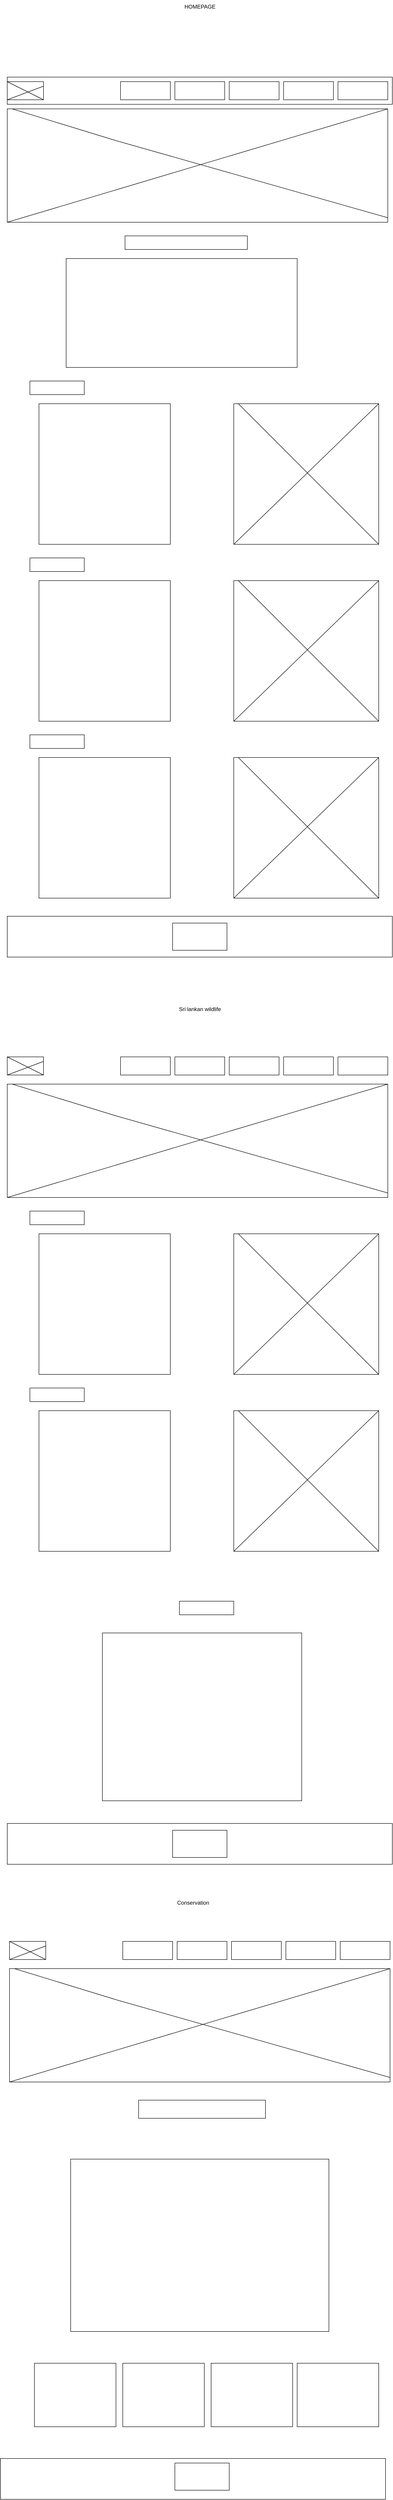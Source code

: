 <mxfile version="22.1.18" type="device">
  <diagram name="Page-1" id="NLgvGBogYSD5WpJMUbG7">
    <mxGraphModel dx="1900" dy="2757" grid="1" gridSize="10" guides="1" tooltips="1" connect="1" arrows="1" fold="1" page="1" pageScale="1" pageWidth="850" pageHeight="1100" math="0" shadow="0">
      <root>
        <mxCell id="0" />
        <mxCell id="1" parent="0" />
        <mxCell id="kM6if-_j94mLi7r4Guyi-32" value="" style="rounded=0;whiteSpace=wrap;html=1;" vertex="1" parent="1">
          <mxGeometry y="-2020" width="850" height="60" as="geometry" />
        </mxCell>
        <mxCell id="kM6if-_j94mLi7r4Guyi-1" value="HOMEPAGE" style="text;html=1;align=center;verticalAlign=middle;resizable=0;points=[];autosize=1;strokeColor=none;fillColor=none;" vertex="1" parent="1">
          <mxGeometry x="380" y="-2190" width="90" height="30" as="geometry" />
        </mxCell>
        <mxCell id="kM6if-_j94mLi7r4Guyi-2" value="" style="rounded=0;whiteSpace=wrap;html=1;" vertex="1" parent="1">
          <mxGeometry x="730" y="-2010" width="110" height="40" as="geometry" />
        </mxCell>
        <mxCell id="kM6if-_j94mLi7r4Guyi-3" value="" style="rounded=0;whiteSpace=wrap;html=1;" vertex="1" parent="1">
          <mxGeometry x="610" y="-2010" width="110" height="40" as="geometry" />
        </mxCell>
        <mxCell id="kM6if-_j94mLi7r4Guyi-4" value="" style="rounded=0;whiteSpace=wrap;html=1;" vertex="1" parent="1">
          <mxGeometry x="490" y="-2010" width="110" height="40" as="geometry" />
        </mxCell>
        <mxCell id="kM6if-_j94mLi7r4Guyi-5" value="" style="rounded=0;whiteSpace=wrap;html=1;" vertex="1" parent="1">
          <mxGeometry x="370" y="-2010" width="110" height="40" as="geometry" />
        </mxCell>
        <mxCell id="kM6if-_j94mLi7r4Guyi-6" value="" style="rounded=0;whiteSpace=wrap;html=1;" vertex="1" parent="1">
          <mxGeometry x="250" y="-2010" width="110" height="40" as="geometry" />
        </mxCell>
        <mxCell id="kM6if-_j94mLi7r4Guyi-7" value="" style="rounded=0;whiteSpace=wrap;html=1;" vertex="1" parent="1">
          <mxGeometry y="-2010" width="80" height="40" as="geometry" />
        </mxCell>
        <mxCell id="kM6if-_j94mLi7r4Guyi-8" value="" style="endArrow=none;html=1;rounded=0;exitX=0;exitY=1;exitDx=0;exitDy=0;" edge="1" parent="1" source="kM6if-_j94mLi7r4Guyi-7">
          <mxGeometry width="50" height="50" relative="1" as="geometry">
            <mxPoint x="30" y="-1950" as="sourcePoint" />
            <mxPoint x="80" y="-2000" as="targetPoint" />
          </mxGeometry>
        </mxCell>
        <mxCell id="kM6if-_j94mLi7r4Guyi-9" value="" style="endArrow=none;html=1;rounded=0;exitX=0;exitY=0;exitDx=0;exitDy=0;entryX=1;entryY=1;entryDx=0;entryDy=0;" edge="1" parent="1" source="kM6if-_j94mLi7r4Guyi-7" target="kM6if-_j94mLi7r4Guyi-7">
          <mxGeometry width="50" height="50" relative="1" as="geometry">
            <mxPoint x="30" y="-1930" as="sourcePoint" />
            <mxPoint x="70" y="-1960" as="targetPoint" />
            <Array as="points" />
          </mxGeometry>
        </mxCell>
        <mxCell id="kM6if-_j94mLi7r4Guyi-10" value="" style="rounded=0;whiteSpace=wrap;html=1;" vertex="1" parent="1">
          <mxGeometry y="-1950" width="840" height="250" as="geometry" />
        </mxCell>
        <mxCell id="kM6if-_j94mLi7r4Guyi-11" value="" style="endArrow=none;html=1;rounded=0;" edge="1" parent="1" target="kM6if-_j94mLi7r4Guyi-10">
          <mxGeometry width="50" height="50" relative="1" as="geometry">
            <mxPoint x="240" y="-1880" as="sourcePoint" />
            <mxPoint x="410" y="-1830" as="targetPoint" />
            <Array as="points">
              <mxPoint x="840" y="-1710" />
              <mxPoint x="240" y="-1880" />
            </Array>
          </mxGeometry>
        </mxCell>
        <mxCell id="kM6if-_j94mLi7r4Guyi-12" value="" style="endArrow=none;html=1;rounded=0;exitX=0;exitY=1;exitDx=0;exitDy=0;" edge="1" parent="1" source="kM6if-_j94mLi7r4Guyi-10">
          <mxGeometry width="50" height="50" relative="1" as="geometry">
            <mxPoint x="790" y="-1900" as="sourcePoint" />
            <mxPoint x="840" y="-1950" as="targetPoint" />
          </mxGeometry>
        </mxCell>
        <mxCell id="kM6if-_j94mLi7r4Guyi-13" value="" style="rounded=0;whiteSpace=wrap;html=1;" vertex="1" parent="1">
          <mxGeometry x="260" y="-1670" width="270" height="30" as="geometry" />
        </mxCell>
        <mxCell id="kM6if-_j94mLi7r4Guyi-14" value="" style="rounded=0;whiteSpace=wrap;html=1;" vertex="1" parent="1">
          <mxGeometry x="130" y="-1620" width="510" height="240" as="geometry" />
        </mxCell>
        <mxCell id="kM6if-_j94mLi7r4Guyi-15" value="" style="rounded=0;whiteSpace=wrap;html=1;" vertex="1" parent="1">
          <mxGeometry x="50" y="-1350" width="120" height="30" as="geometry" />
        </mxCell>
        <mxCell id="kM6if-_j94mLi7r4Guyi-16" value="" style="rounded=0;whiteSpace=wrap;html=1;" vertex="1" parent="1">
          <mxGeometry x="70" y="-1300" width="290" height="310" as="geometry" />
        </mxCell>
        <mxCell id="kM6if-_j94mLi7r4Guyi-17" value="" style="rounded=0;whiteSpace=wrap;html=1;" vertex="1" parent="1">
          <mxGeometry x="500" y="-1300" width="320" height="310" as="geometry" />
        </mxCell>
        <mxCell id="kM6if-_j94mLi7r4Guyi-18" value="" style="endArrow=none;html=1;rounded=0;exitX=0;exitY=1;exitDx=0;exitDy=0;" edge="1" parent="1" source="kM6if-_j94mLi7r4Guyi-17">
          <mxGeometry width="50" height="50" relative="1" as="geometry">
            <mxPoint x="770" y="-1250" as="sourcePoint" />
            <mxPoint x="820" y="-1300" as="targetPoint" />
          </mxGeometry>
        </mxCell>
        <mxCell id="kM6if-_j94mLi7r4Guyi-19" value="" style="endArrow=none;html=1;rounded=0;exitX=1;exitY=1;exitDx=0;exitDy=0;" edge="1" parent="1" source="kM6if-_j94mLi7r4Guyi-17">
          <mxGeometry width="50" height="50" relative="1" as="geometry">
            <mxPoint x="460" y="-1250" as="sourcePoint" />
            <mxPoint x="510" y="-1300" as="targetPoint" />
          </mxGeometry>
        </mxCell>
        <mxCell id="kM6if-_j94mLi7r4Guyi-20" value="" style="rounded=0;whiteSpace=wrap;html=1;" vertex="1" parent="1">
          <mxGeometry x="50" y="-960" width="120" height="30" as="geometry" />
        </mxCell>
        <mxCell id="kM6if-_j94mLi7r4Guyi-21" value="" style="rounded=0;whiteSpace=wrap;html=1;" vertex="1" parent="1">
          <mxGeometry x="70" y="-910" width="290" height="310" as="geometry" />
        </mxCell>
        <mxCell id="kM6if-_j94mLi7r4Guyi-22" value="" style="rounded=0;whiteSpace=wrap;html=1;" vertex="1" parent="1">
          <mxGeometry x="500" y="-910" width="320" height="310" as="geometry" />
        </mxCell>
        <mxCell id="kM6if-_j94mLi7r4Guyi-23" value="" style="endArrow=none;html=1;rounded=0;exitX=0;exitY=1;exitDx=0;exitDy=0;" edge="1" source="kM6if-_j94mLi7r4Guyi-22" parent="1">
          <mxGeometry width="50" height="50" relative="1" as="geometry">
            <mxPoint x="770" y="-860" as="sourcePoint" />
            <mxPoint x="820" y="-910" as="targetPoint" />
          </mxGeometry>
        </mxCell>
        <mxCell id="kM6if-_j94mLi7r4Guyi-24" value="" style="endArrow=none;html=1;rounded=0;exitX=1;exitY=1;exitDx=0;exitDy=0;" edge="1" source="kM6if-_j94mLi7r4Guyi-22" parent="1">
          <mxGeometry width="50" height="50" relative="1" as="geometry">
            <mxPoint x="460" y="-860" as="sourcePoint" />
            <mxPoint x="510" y="-910" as="targetPoint" />
          </mxGeometry>
        </mxCell>
        <mxCell id="kM6if-_j94mLi7r4Guyi-25" value="" style="rounded=0;whiteSpace=wrap;html=1;" vertex="1" parent="1">
          <mxGeometry x="50" y="-570" width="120" height="30" as="geometry" />
        </mxCell>
        <mxCell id="kM6if-_j94mLi7r4Guyi-26" value="" style="rounded=0;whiteSpace=wrap;html=1;" vertex="1" parent="1">
          <mxGeometry x="70" y="-520" width="290" height="310" as="geometry" />
        </mxCell>
        <mxCell id="kM6if-_j94mLi7r4Guyi-27" value="" style="rounded=0;whiteSpace=wrap;html=1;" vertex="1" parent="1">
          <mxGeometry x="500" y="-520" width="320" height="310" as="geometry" />
        </mxCell>
        <mxCell id="kM6if-_j94mLi7r4Guyi-28" value="" style="endArrow=none;html=1;rounded=0;exitX=0;exitY=1;exitDx=0;exitDy=0;" edge="1" source="kM6if-_j94mLi7r4Guyi-27" parent="1">
          <mxGeometry width="50" height="50" relative="1" as="geometry">
            <mxPoint x="770" y="-470" as="sourcePoint" />
            <mxPoint x="820" y="-520" as="targetPoint" />
          </mxGeometry>
        </mxCell>
        <mxCell id="kM6if-_j94mLi7r4Guyi-29" value="" style="endArrow=none;html=1;rounded=0;exitX=1;exitY=1;exitDx=0;exitDy=0;" edge="1" source="kM6if-_j94mLi7r4Guyi-27" parent="1">
          <mxGeometry width="50" height="50" relative="1" as="geometry">
            <mxPoint x="460" y="-470" as="sourcePoint" />
            <mxPoint x="510" y="-520" as="targetPoint" />
          </mxGeometry>
        </mxCell>
        <mxCell id="kM6if-_j94mLi7r4Guyi-30" value="" style="rounded=0;whiteSpace=wrap;html=1;" vertex="1" parent="1">
          <mxGeometry y="-170" width="850" height="90" as="geometry" />
        </mxCell>
        <mxCell id="kM6if-_j94mLi7r4Guyi-31" value="" style="rounded=0;whiteSpace=wrap;html=1;" vertex="1" parent="1">
          <mxGeometry x="365" y="-155" width="120" height="60" as="geometry" />
        </mxCell>
        <mxCell id="kM6if-_j94mLi7r4Guyi-33" value="" style="endArrow=none;html=1;rounded=0;exitX=0;exitY=0;exitDx=0;exitDy=0;" edge="1" parent="1" source="kM6if-_j94mLi7r4Guyi-7" target="kM6if-_j94mLi7r4Guyi-32">
          <mxGeometry width="50" height="50" relative="1" as="geometry">
            <mxPoint y="-2010" as="sourcePoint" />
            <mxPoint x="70" y="-1960" as="targetPoint" />
            <Array as="points" />
          </mxGeometry>
        </mxCell>
        <mxCell id="kM6if-_j94mLi7r4Guyi-34" value="Sri lankan wildlife" style="text;html=1;align=center;verticalAlign=middle;resizable=0;points=[];autosize=1;strokeColor=none;fillColor=none;" vertex="1" parent="1">
          <mxGeometry x="365" y="20" width="120" height="30" as="geometry" />
        </mxCell>
        <mxCell id="kM6if-_j94mLi7r4Guyi-35" value="" style="rounded=0;whiteSpace=wrap;html=1;" vertex="1" parent="1">
          <mxGeometry x="730" y="140" width="110" height="40" as="geometry" />
        </mxCell>
        <mxCell id="kM6if-_j94mLi7r4Guyi-36" value="" style="rounded=0;whiteSpace=wrap;html=1;" vertex="1" parent="1">
          <mxGeometry x="610" y="140" width="110" height="40" as="geometry" />
        </mxCell>
        <mxCell id="kM6if-_j94mLi7r4Guyi-37" value="" style="rounded=0;whiteSpace=wrap;html=1;" vertex="1" parent="1">
          <mxGeometry x="490" y="140" width="110" height="40" as="geometry" />
        </mxCell>
        <mxCell id="kM6if-_j94mLi7r4Guyi-38" value="" style="rounded=0;whiteSpace=wrap;html=1;" vertex="1" parent="1">
          <mxGeometry x="370" y="140" width="110" height="40" as="geometry" />
        </mxCell>
        <mxCell id="kM6if-_j94mLi7r4Guyi-39" value="" style="rounded=0;whiteSpace=wrap;html=1;" vertex="1" parent="1">
          <mxGeometry x="250" y="140" width="110" height="40" as="geometry" />
        </mxCell>
        <mxCell id="kM6if-_j94mLi7r4Guyi-40" value="" style="rounded=0;whiteSpace=wrap;html=1;" vertex="1" parent="1">
          <mxGeometry y="140" width="80" height="40" as="geometry" />
        </mxCell>
        <mxCell id="kM6if-_j94mLi7r4Guyi-41" value="" style="endArrow=none;html=1;rounded=0;exitX=0;exitY=1;exitDx=0;exitDy=0;" edge="1" source="kM6if-_j94mLi7r4Guyi-40" parent="1">
          <mxGeometry width="50" height="50" relative="1" as="geometry">
            <mxPoint x="30" y="200" as="sourcePoint" />
            <mxPoint x="80" y="150" as="targetPoint" />
          </mxGeometry>
        </mxCell>
        <mxCell id="kM6if-_j94mLi7r4Guyi-42" value="" style="endArrow=none;html=1;rounded=0;exitX=0;exitY=0;exitDx=0;exitDy=0;entryX=1;entryY=1;entryDx=0;entryDy=0;" edge="1" source="kM6if-_j94mLi7r4Guyi-40" target="kM6if-_j94mLi7r4Guyi-40" parent="1">
          <mxGeometry width="50" height="50" relative="1" as="geometry">
            <mxPoint x="30" y="220" as="sourcePoint" />
            <mxPoint x="70" y="190" as="targetPoint" />
            <Array as="points" />
          </mxGeometry>
        </mxCell>
        <mxCell id="kM6if-_j94mLi7r4Guyi-43" value="" style="rounded=0;whiteSpace=wrap;html=1;" vertex="1" parent="1">
          <mxGeometry y="200" width="840" height="250" as="geometry" />
        </mxCell>
        <mxCell id="kM6if-_j94mLi7r4Guyi-44" value="" style="endArrow=none;html=1;rounded=0;" edge="1" target="kM6if-_j94mLi7r4Guyi-43" parent="1">
          <mxGeometry width="50" height="50" relative="1" as="geometry">
            <mxPoint x="240" y="270" as="sourcePoint" />
            <mxPoint x="410" y="320" as="targetPoint" />
            <Array as="points">
              <mxPoint x="840" y="440" />
              <mxPoint x="240" y="270" />
            </Array>
          </mxGeometry>
        </mxCell>
        <mxCell id="kM6if-_j94mLi7r4Guyi-45" value="" style="endArrow=none;html=1;rounded=0;exitX=0;exitY=1;exitDx=0;exitDy=0;" edge="1" source="kM6if-_j94mLi7r4Guyi-43" parent="1">
          <mxGeometry width="50" height="50" relative="1" as="geometry">
            <mxPoint x="790" y="250" as="sourcePoint" />
            <mxPoint x="840" y="200" as="targetPoint" />
          </mxGeometry>
        </mxCell>
        <mxCell id="kM6if-_j94mLi7r4Guyi-46" value="" style="endArrow=none;html=1;rounded=0;exitX=0;exitY=0;exitDx=0;exitDy=0;" edge="1" source="kM6if-_j94mLi7r4Guyi-40" parent="1">
          <mxGeometry width="50" height="50" relative="1" as="geometry">
            <mxPoint y="140" as="sourcePoint" />
            <mxPoint y="140" as="targetPoint" />
            <Array as="points" />
          </mxGeometry>
        </mxCell>
        <mxCell id="kM6if-_j94mLi7r4Guyi-47" value="" style="rounded=0;whiteSpace=wrap;html=1;" vertex="1" parent="1">
          <mxGeometry x="50" y="480" width="120" height="30" as="geometry" />
        </mxCell>
        <mxCell id="kM6if-_j94mLi7r4Guyi-48" value="" style="rounded=0;whiteSpace=wrap;html=1;" vertex="1" parent="1">
          <mxGeometry x="70" y="530" width="290" height="310" as="geometry" />
        </mxCell>
        <mxCell id="kM6if-_j94mLi7r4Guyi-49" value="" style="rounded=0;whiteSpace=wrap;html=1;" vertex="1" parent="1">
          <mxGeometry x="500" y="530" width="320" height="310" as="geometry" />
        </mxCell>
        <mxCell id="kM6if-_j94mLi7r4Guyi-50" value="" style="endArrow=none;html=1;rounded=0;exitX=0;exitY=1;exitDx=0;exitDy=0;" edge="1" source="kM6if-_j94mLi7r4Guyi-49" parent="1">
          <mxGeometry width="50" height="50" relative="1" as="geometry">
            <mxPoint x="770" y="580" as="sourcePoint" />
            <mxPoint x="820" y="530" as="targetPoint" />
          </mxGeometry>
        </mxCell>
        <mxCell id="kM6if-_j94mLi7r4Guyi-51" value="" style="endArrow=none;html=1;rounded=0;exitX=1;exitY=1;exitDx=0;exitDy=0;" edge="1" source="kM6if-_j94mLi7r4Guyi-49" parent="1">
          <mxGeometry width="50" height="50" relative="1" as="geometry">
            <mxPoint x="460" y="580" as="sourcePoint" />
            <mxPoint x="510" y="530" as="targetPoint" />
          </mxGeometry>
        </mxCell>
        <mxCell id="kM6if-_j94mLi7r4Guyi-52" value="" style="rounded=0;whiteSpace=wrap;html=1;" vertex="1" parent="1">
          <mxGeometry x="50" y="870" width="120" height="30" as="geometry" />
        </mxCell>
        <mxCell id="kM6if-_j94mLi7r4Guyi-53" value="" style="rounded=0;whiteSpace=wrap;html=1;" vertex="1" parent="1">
          <mxGeometry x="70" y="920" width="290" height="310" as="geometry" />
        </mxCell>
        <mxCell id="kM6if-_j94mLi7r4Guyi-54" value="" style="rounded=0;whiteSpace=wrap;html=1;" vertex="1" parent="1">
          <mxGeometry x="500" y="920" width="320" height="310" as="geometry" />
        </mxCell>
        <mxCell id="kM6if-_j94mLi7r4Guyi-55" value="" style="endArrow=none;html=1;rounded=0;exitX=0;exitY=1;exitDx=0;exitDy=0;" edge="1" source="kM6if-_j94mLi7r4Guyi-54" parent="1">
          <mxGeometry width="50" height="50" relative="1" as="geometry">
            <mxPoint x="770" y="970" as="sourcePoint" />
            <mxPoint x="820" y="920" as="targetPoint" />
          </mxGeometry>
        </mxCell>
        <mxCell id="kM6if-_j94mLi7r4Guyi-56" value="" style="endArrow=none;html=1;rounded=0;exitX=1;exitY=1;exitDx=0;exitDy=0;" edge="1" source="kM6if-_j94mLi7r4Guyi-54" parent="1">
          <mxGeometry width="50" height="50" relative="1" as="geometry">
            <mxPoint x="460" y="970" as="sourcePoint" />
            <mxPoint x="510" y="920" as="targetPoint" />
          </mxGeometry>
        </mxCell>
        <mxCell id="kM6if-_j94mLi7r4Guyi-57" value="" style="rounded=0;whiteSpace=wrap;html=1;" vertex="1" parent="1">
          <mxGeometry x="380" y="1340" width="120" height="30" as="geometry" />
        </mxCell>
        <mxCell id="kM6if-_j94mLi7r4Guyi-58" value="" style="rounded=0;whiteSpace=wrap;html=1;" vertex="1" parent="1">
          <mxGeometry x="210" y="1410" width="440" height="370" as="geometry" />
        </mxCell>
        <mxCell id="kM6if-_j94mLi7r4Guyi-59" value="" style="rounded=0;whiteSpace=wrap;html=1;" vertex="1" parent="1">
          <mxGeometry y="1830" width="850" height="90" as="geometry" />
        </mxCell>
        <mxCell id="kM6if-_j94mLi7r4Guyi-60" value="" style="rounded=0;whiteSpace=wrap;html=1;" vertex="1" parent="1">
          <mxGeometry x="365" y="1845" width="120" height="60" as="geometry" />
        </mxCell>
        <mxCell id="kM6if-_j94mLi7r4Guyi-61" value="" style="rounded=0;whiteSpace=wrap;html=1;" vertex="1" parent="1">
          <mxGeometry x="735" y="2090" width="110" height="40" as="geometry" />
        </mxCell>
        <mxCell id="kM6if-_j94mLi7r4Guyi-62" value="" style="rounded=0;whiteSpace=wrap;html=1;" vertex="1" parent="1">
          <mxGeometry x="615" y="2090" width="110" height="40" as="geometry" />
        </mxCell>
        <mxCell id="kM6if-_j94mLi7r4Guyi-63" value="" style="rounded=0;whiteSpace=wrap;html=1;" vertex="1" parent="1">
          <mxGeometry x="495" y="2090" width="110" height="40" as="geometry" />
        </mxCell>
        <mxCell id="kM6if-_j94mLi7r4Guyi-64" value="" style="rounded=0;whiteSpace=wrap;html=1;" vertex="1" parent="1">
          <mxGeometry x="375" y="2090" width="110" height="40" as="geometry" />
        </mxCell>
        <mxCell id="kM6if-_j94mLi7r4Guyi-65" value="" style="rounded=0;whiteSpace=wrap;html=1;" vertex="1" parent="1">
          <mxGeometry x="255" y="2090" width="110" height="40" as="geometry" />
        </mxCell>
        <mxCell id="kM6if-_j94mLi7r4Guyi-66" value="" style="rounded=0;whiteSpace=wrap;html=1;" vertex="1" parent="1">
          <mxGeometry x="5" y="2090" width="80" height="40" as="geometry" />
        </mxCell>
        <mxCell id="kM6if-_j94mLi7r4Guyi-67" value="" style="endArrow=none;html=1;rounded=0;exitX=0;exitY=1;exitDx=0;exitDy=0;" edge="1" source="kM6if-_j94mLi7r4Guyi-66" parent="1">
          <mxGeometry width="50" height="50" relative="1" as="geometry">
            <mxPoint x="35" y="2150" as="sourcePoint" />
            <mxPoint x="85" y="2100" as="targetPoint" />
          </mxGeometry>
        </mxCell>
        <mxCell id="kM6if-_j94mLi7r4Guyi-68" value="" style="endArrow=none;html=1;rounded=0;exitX=0;exitY=0;exitDx=0;exitDy=0;entryX=1;entryY=1;entryDx=0;entryDy=0;" edge="1" source="kM6if-_j94mLi7r4Guyi-66" target="kM6if-_j94mLi7r4Guyi-66" parent="1">
          <mxGeometry width="50" height="50" relative="1" as="geometry">
            <mxPoint x="35" y="2170" as="sourcePoint" />
            <mxPoint x="75" y="2140" as="targetPoint" />
            <Array as="points" />
          </mxGeometry>
        </mxCell>
        <mxCell id="kM6if-_j94mLi7r4Guyi-69" value="" style="rounded=0;whiteSpace=wrap;html=1;" vertex="1" parent="1">
          <mxGeometry x="5" y="2150" width="840" height="250" as="geometry" />
        </mxCell>
        <mxCell id="kM6if-_j94mLi7r4Guyi-70" value="" style="endArrow=none;html=1;rounded=0;" edge="1" target="kM6if-_j94mLi7r4Guyi-69" parent="1">
          <mxGeometry width="50" height="50" relative="1" as="geometry">
            <mxPoint x="245" y="2220" as="sourcePoint" />
            <mxPoint x="415" y="2270" as="targetPoint" />
            <Array as="points">
              <mxPoint x="845" y="2390" />
              <mxPoint x="245" y="2220" />
            </Array>
          </mxGeometry>
        </mxCell>
        <mxCell id="kM6if-_j94mLi7r4Guyi-71" value="" style="endArrow=none;html=1;rounded=0;exitX=0;exitY=1;exitDx=0;exitDy=0;" edge="1" source="kM6if-_j94mLi7r4Guyi-69" parent="1">
          <mxGeometry width="50" height="50" relative="1" as="geometry">
            <mxPoint x="795" y="2200" as="sourcePoint" />
            <mxPoint x="845" y="2150" as="targetPoint" />
          </mxGeometry>
        </mxCell>
        <mxCell id="kM6if-_j94mLi7r4Guyi-72" value="" style="endArrow=none;html=1;rounded=0;exitX=0;exitY=0;exitDx=0;exitDy=0;" edge="1" source="kM6if-_j94mLi7r4Guyi-66" parent="1">
          <mxGeometry width="50" height="50" relative="1" as="geometry">
            <mxPoint x="5" y="2090" as="sourcePoint" />
            <mxPoint x="5" y="2090" as="targetPoint" />
            <Array as="points" />
          </mxGeometry>
        </mxCell>
        <mxCell id="kM6if-_j94mLi7r4Guyi-73" value="Conservation" style="text;html=1;align=center;verticalAlign=middle;resizable=0;points=[];autosize=1;strokeColor=none;fillColor=none;" vertex="1" parent="1">
          <mxGeometry x="365" y="1990" width="90" height="30" as="geometry" />
        </mxCell>
        <mxCell id="kM6if-_j94mLi7r4Guyi-74" value="" style="rounded=0;whiteSpace=wrap;html=1;" vertex="1" parent="1">
          <mxGeometry x="290" y="2440" width="280" height="40" as="geometry" />
        </mxCell>
        <mxCell id="kM6if-_j94mLi7r4Guyi-75" value="" style="rounded=0;whiteSpace=wrap;html=1;" vertex="1" parent="1">
          <mxGeometry x="140" y="2570" width="570" height="380" as="geometry" />
        </mxCell>
        <mxCell id="kM6if-_j94mLi7r4Guyi-76" value="" style="rounded=0;whiteSpace=wrap;html=1;" vertex="1" parent="1">
          <mxGeometry x="60" y="3020" width="180" height="140" as="geometry" />
        </mxCell>
        <mxCell id="kM6if-_j94mLi7r4Guyi-77" value="" style="rounded=0;whiteSpace=wrap;html=1;" vertex="1" parent="1">
          <mxGeometry x="255" y="3020" width="180" height="140" as="geometry" />
        </mxCell>
        <mxCell id="kM6if-_j94mLi7r4Guyi-78" value="" style="rounded=0;whiteSpace=wrap;html=1;" vertex="1" parent="1">
          <mxGeometry x="450" y="3020" width="180" height="140" as="geometry" />
        </mxCell>
        <mxCell id="kM6if-_j94mLi7r4Guyi-79" value="" style="rounded=0;whiteSpace=wrap;html=1;" vertex="1" parent="1">
          <mxGeometry x="640" y="3020" width="180" height="140" as="geometry" />
        </mxCell>
        <mxCell id="kM6if-_j94mLi7r4Guyi-80" value="" style="rounded=0;whiteSpace=wrap;html=1;" vertex="1" parent="1">
          <mxGeometry x="-15" y="3230" width="850" height="90" as="geometry" />
        </mxCell>
        <mxCell id="kM6if-_j94mLi7r4Guyi-81" value="" style="rounded=0;whiteSpace=wrap;html=1;" vertex="1" parent="1">
          <mxGeometry x="370" y="3240" width="120" height="60" as="geometry" />
        </mxCell>
      </root>
    </mxGraphModel>
  </diagram>
</mxfile>
